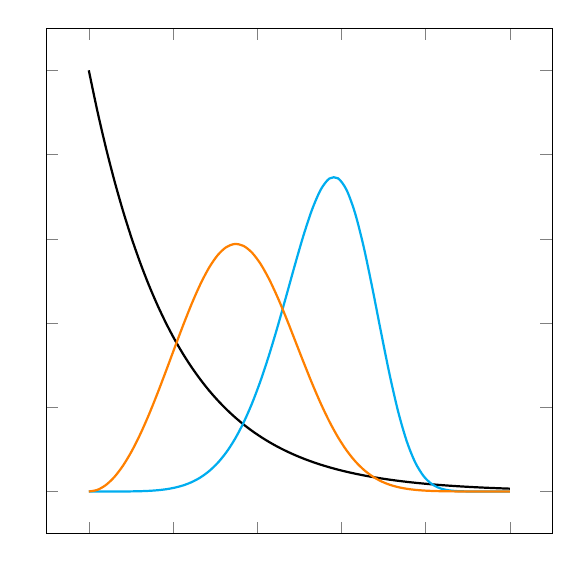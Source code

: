 ﻿\begin{tikzpicture}[
  declare function = {
    weibullpdf(\x,\a,\b) = (\b/\a)*(\x/\a)^(\b-1)*exp(-(\x/\a)^(\b));
  }]

  \def\parA{\delta}
  \def\parB{\beta}
  \def\va{y}

  \begin{axis}[
    width = 8cm, height = 8cm,
    samples = 50, smooth, domain = 0:5,
    % xlabel = $\va$, ylabel = $f(\va)$,
    yticklabels = {}, xticklabels = {},
    % xlabel style = {at = {(1,0)}, anchor = north west},
    % ylabel style = {rotate = -90, at = {(0,1)}, anchor = south east},
    legend style = {draw = none, fill = none},
    clip = false]

    \addplot[black, thick] {weibullpdf(x, 1, 1)};
    \addplot[cyan, thick] {weibullpdf(x, 3, 6)};
    \addplot[orange, thick] {weibullpdf(x, 2, 3)};
  \end{axis}
\end{tikzpicture}%